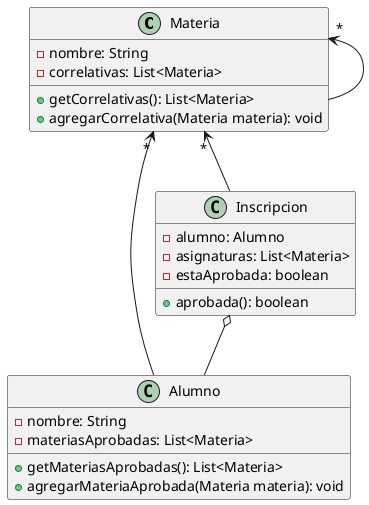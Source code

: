 @startuml

class Materia {
    - nombre: String
    - correlativas: List<Materia>

    + getCorrelativas(): List<Materia>
    + agregarCorrelativa(Materia materia): void
}

class Alumno {
    - nombre: String
    - materiasAprobadas: List<Materia>

    + getMateriasAprobadas(): List<Materia>
    + agregarMateriaAprobada(Materia materia): void
}

class Inscripcion {
    - alumno: Alumno
    - asignaturas: List<Materia>
    - estaAprobada: boolean

    + aprobada(): boolean
}

Materia "*" <-- Materia
Materia "*" <-- Alumno
Materia "*" <-- Inscripcion
Inscripcion o-- Alumno

@enduml